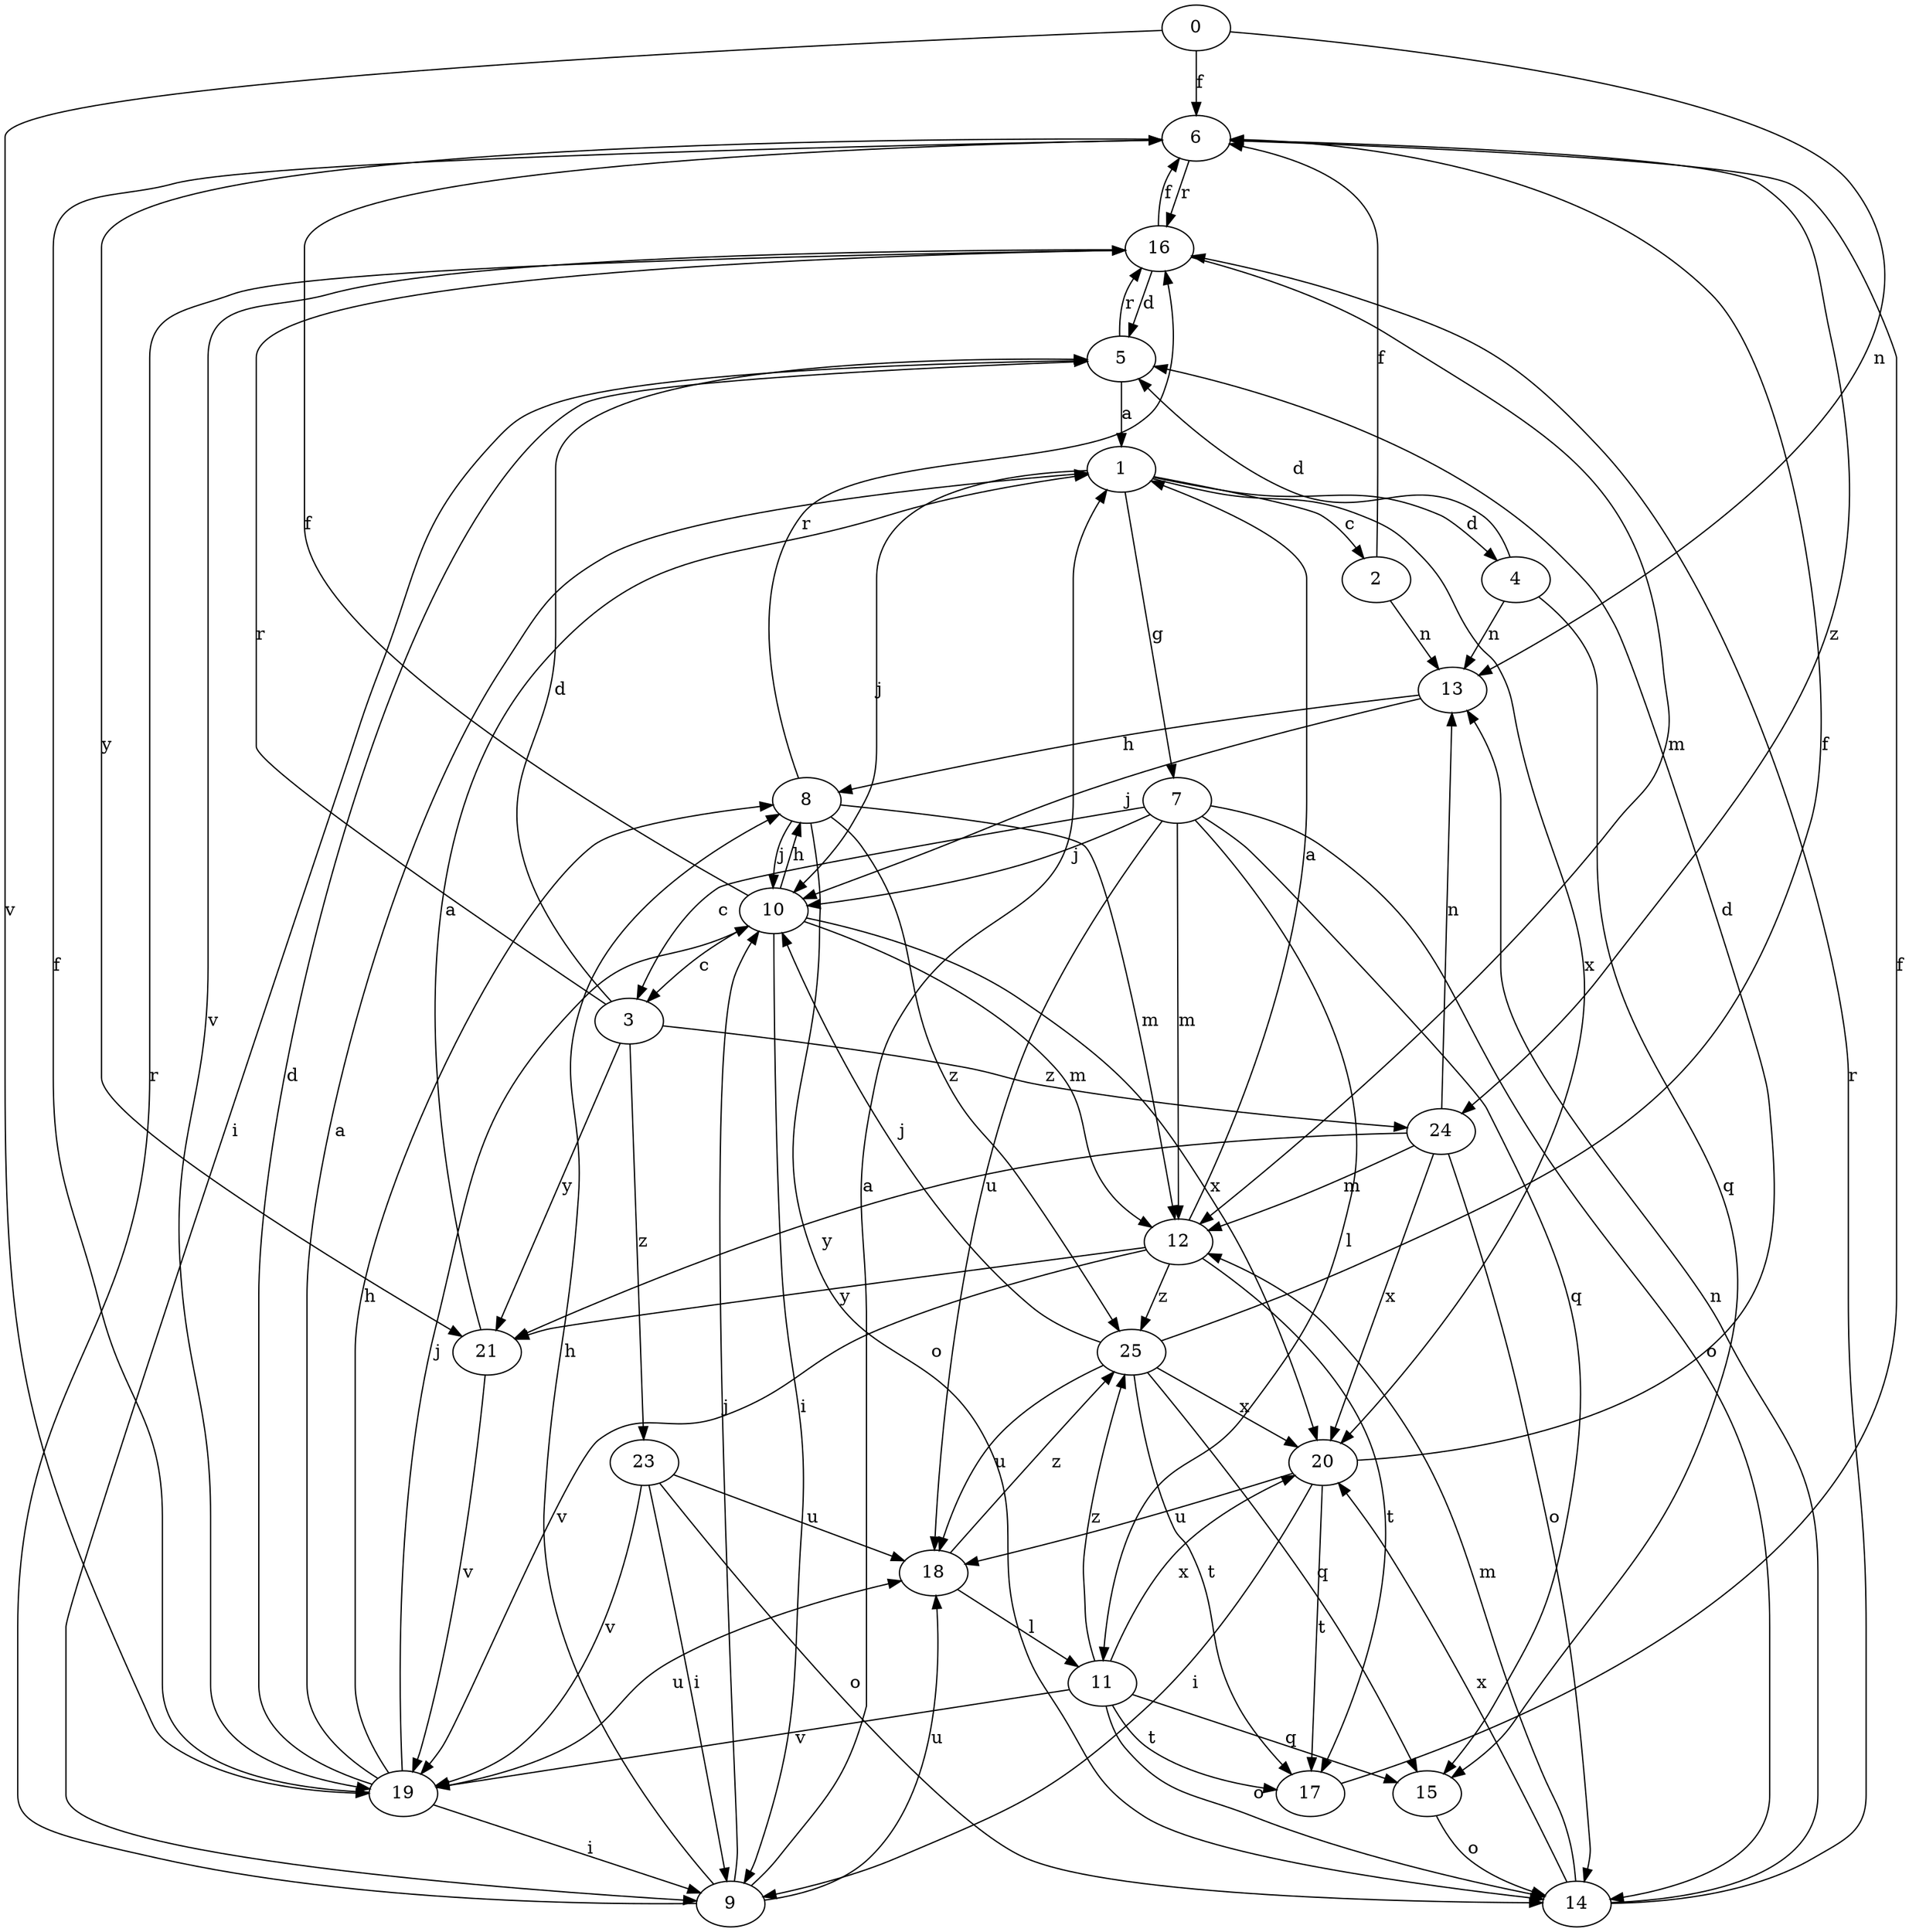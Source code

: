strict digraph  {
0;
1;
2;
3;
4;
5;
6;
7;
8;
9;
10;
11;
12;
13;
14;
15;
16;
17;
18;
19;
20;
21;
23;
24;
25;
0 -> 6  [label=f];
0 -> 13  [label=n];
0 -> 19  [label=v];
1 -> 2  [label=c];
1 -> 4  [label=d];
1 -> 7  [label=g];
1 -> 10  [label=j];
1 -> 20  [label=x];
2 -> 6  [label=f];
2 -> 13  [label=n];
3 -> 5  [label=d];
3 -> 16  [label=r];
3 -> 21  [label=y];
3 -> 23  [label=z];
3 -> 24  [label=z];
4 -> 5  [label=d];
4 -> 13  [label=n];
4 -> 15  [label=q];
5 -> 1  [label=a];
5 -> 9  [label=i];
5 -> 16  [label=r];
6 -> 16  [label=r];
6 -> 21  [label=y];
6 -> 24  [label=z];
7 -> 3  [label=c];
7 -> 10  [label=j];
7 -> 11  [label=l];
7 -> 12  [label=m];
7 -> 14  [label=o];
7 -> 15  [label=q];
7 -> 18  [label=u];
8 -> 10  [label=j];
8 -> 12  [label=m];
8 -> 14  [label=o];
8 -> 16  [label=r];
8 -> 25  [label=z];
9 -> 1  [label=a];
9 -> 8  [label=h];
9 -> 10  [label=j];
9 -> 16  [label=r];
9 -> 18  [label=u];
10 -> 3  [label=c];
10 -> 6  [label=f];
10 -> 8  [label=h];
10 -> 9  [label=i];
10 -> 12  [label=m];
10 -> 20  [label=x];
11 -> 14  [label=o];
11 -> 15  [label=q];
11 -> 17  [label=t];
11 -> 19  [label=v];
11 -> 20  [label=x];
11 -> 25  [label=z];
12 -> 1  [label=a];
12 -> 17  [label=t];
12 -> 19  [label=v];
12 -> 21  [label=y];
12 -> 25  [label=z];
13 -> 8  [label=h];
13 -> 10  [label=j];
14 -> 12  [label=m];
14 -> 13  [label=n];
14 -> 16  [label=r];
14 -> 20  [label=x];
15 -> 14  [label=o];
16 -> 5  [label=d];
16 -> 6  [label=f];
16 -> 12  [label=m];
16 -> 19  [label=v];
17 -> 6  [label=f];
18 -> 11  [label=l];
18 -> 25  [label=z];
19 -> 1  [label=a];
19 -> 5  [label=d];
19 -> 6  [label=f];
19 -> 8  [label=h];
19 -> 9  [label=i];
19 -> 10  [label=j];
19 -> 18  [label=u];
20 -> 5  [label=d];
20 -> 9  [label=i];
20 -> 17  [label=t];
20 -> 18  [label=u];
21 -> 1  [label=a];
21 -> 19  [label=v];
23 -> 9  [label=i];
23 -> 14  [label=o];
23 -> 18  [label=u];
23 -> 19  [label=v];
24 -> 12  [label=m];
24 -> 13  [label=n];
24 -> 14  [label=o];
24 -> 20  [label=x];
24 -> 21  [label=y];
25 -> 6  [label=f];
25 -> 10  [label=j];
25 -> 15  [label=q];
25 -> 17  [label=t];
25 -> 18  [label=u];
25 -> 20  [label=x];
}
